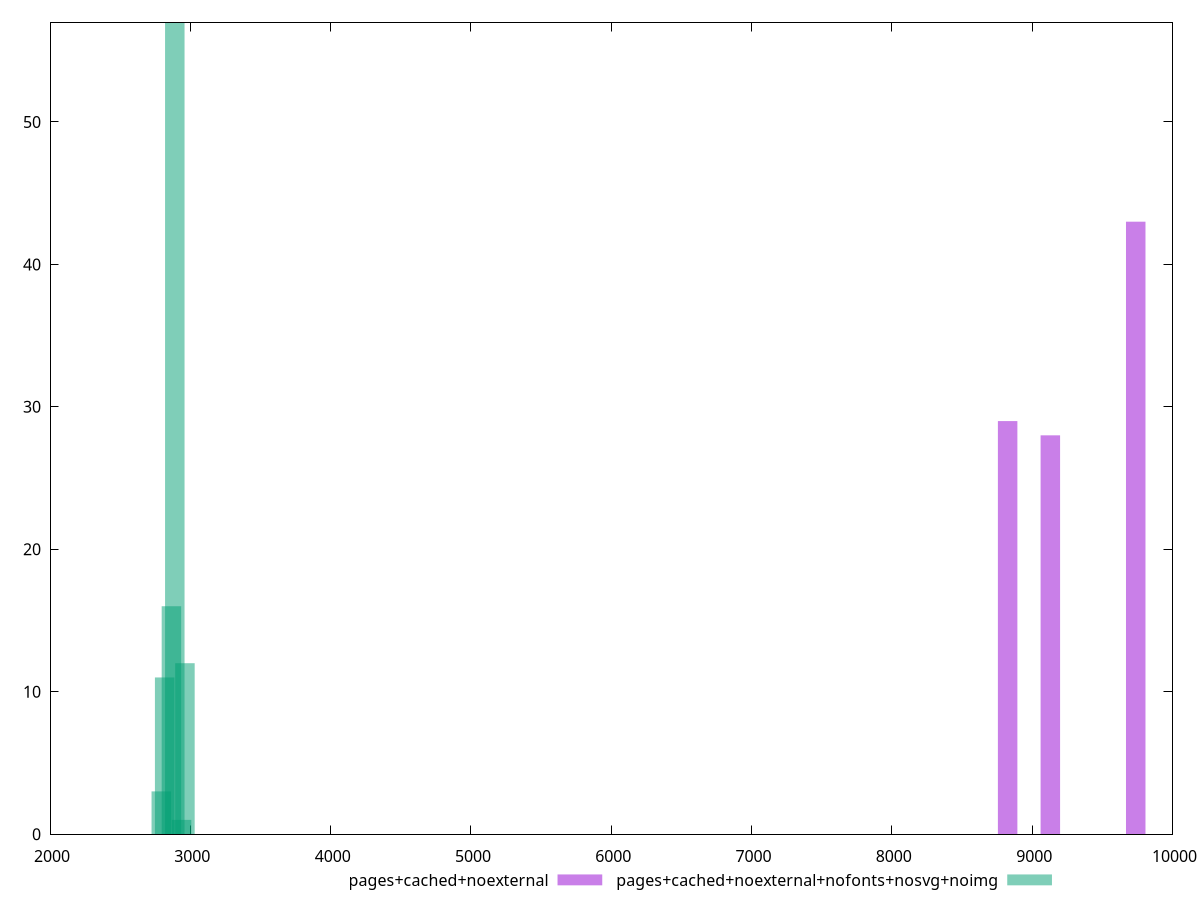 $_pagesCachedNoexternal <<EOF
9738.00410229686 43
9129.378845903306 28
8825.06621770653 29
EOF
$_pagesCachedNoexternalNofontsNosvgNoimg <<EOF
2817.1907910329073 11
2889.426452341443 57
2865.347898571931 16
2793.112237263395 3
2961.6621136499793 12
2937.5835598804674 1
EOF
set key outside below
set terminal pngcairo
set output "report_00006_2020-11-02T20-21-41.718Z/largest-contentful-paint/largest-contentful-paint_pages+cached+noexternal_pages+cached+noexternal+nofonts+nosvg+noimg+hist.png"
set boxwidth 138.8978373006693
set style fill transparent solid 0.5 noborder
set yrange [0:57]
plot $_pagesCachedNoexternal title "pages+cached+noexternal" with boxes ,$_pagesCachedNoexternalNofontsNosvgNoimg title "pages+cached+noexternal+nofonts+nosvg+noimg" with boxes ,